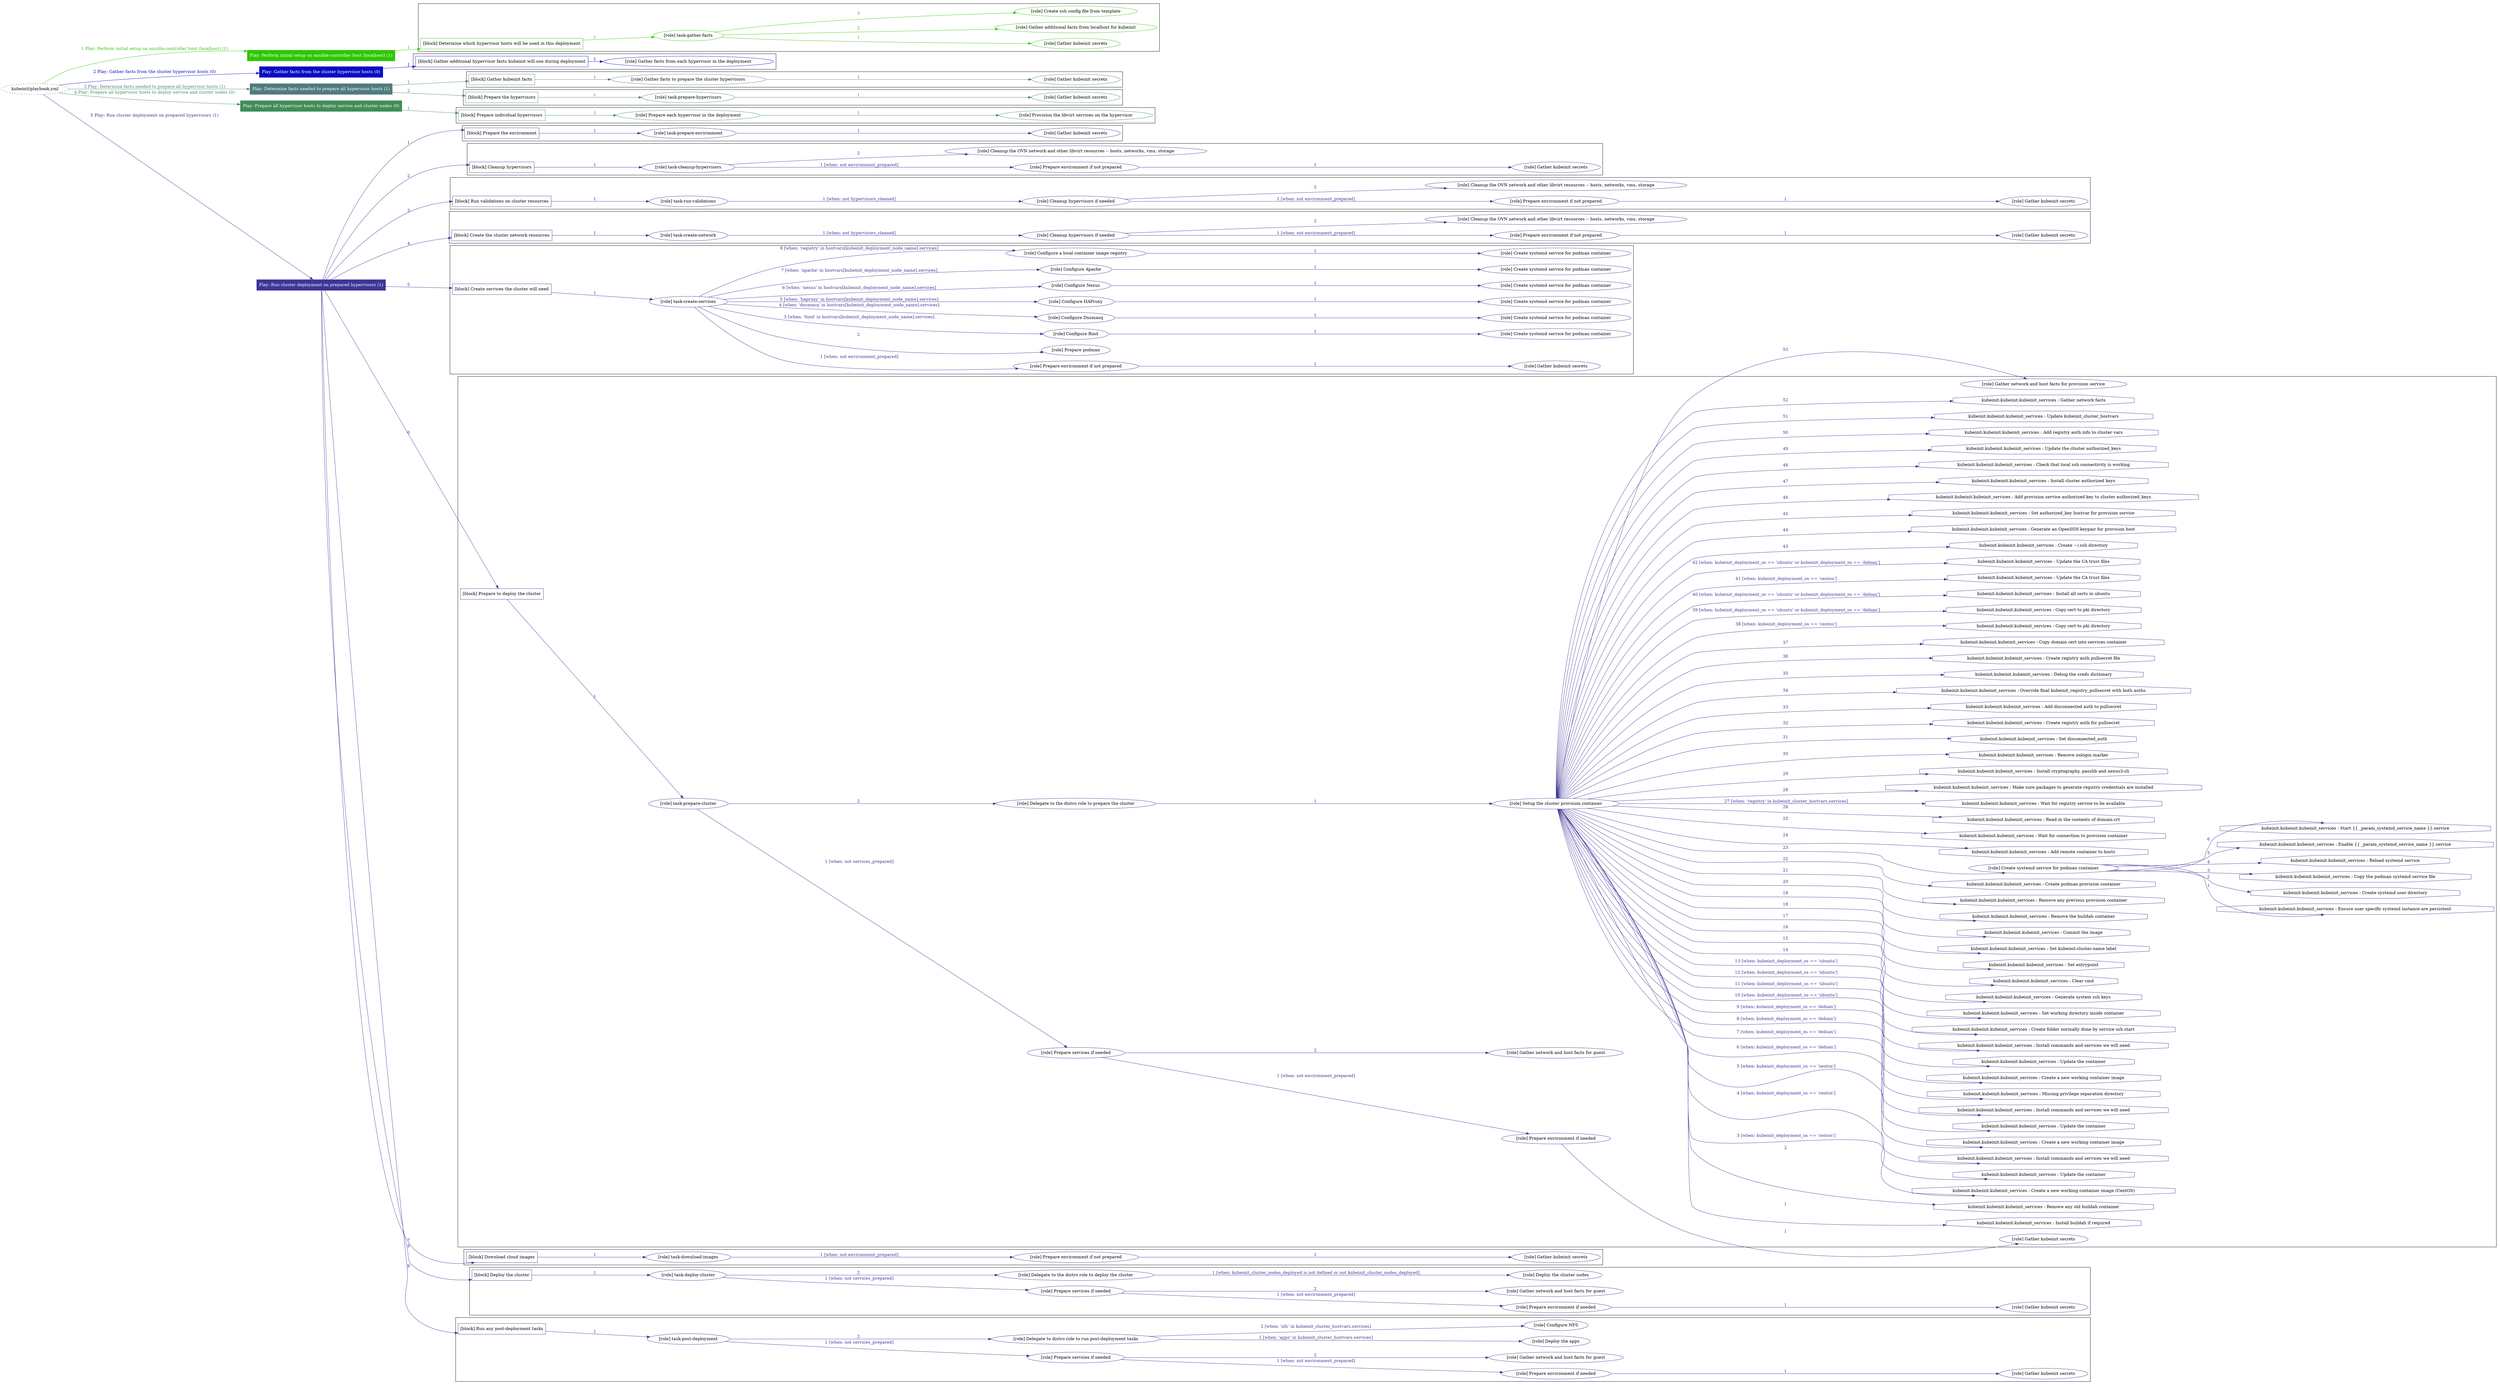 digraph {
	graph [concentrate=true ordering=in rankdir=LR ratio=fill]
	edge [esep=5 sep=10]
	"kubeinit/playbook.yml" [URL="/home/runner/work/kubeinit/kubeinit/kubeinit/playbook.yml" id=playbook_2f224054 style=dotted]
	"kubeinit/playbook.yml" -> play_4b8334a1 [label="1 Play: Perform initial setup on ansible-controller host (localhost) (1)" color="#2dc705" fontcolor="#2dc705" id=edge_play_4b8334a1 labeltooltip="1 Play: Perform initial setup on ansible-controller host (localhost) (1)" tooltip="1 Play: Perform initial setup on ansible-controller host (localhost) (1)"]
	subgraph "Play: Perform initial setup on ansible-controller host (localhost) (1)" {
		play_4b8334a1 [label="Play: Perform initial setup on ansible-controller host (localhost) (1)" URL="/home/runner/work/kubeinit/kubeinit/kubeinit/playbook.yml" color="#2dc705" fontcolor="#ffffff" id=play_4b8334a1 shape=box style=filled tooltip=localhost]
		play_4b8334a1 -> block_ea29b82d [label=1 color="#2dc705" fontcolor="#2dc705" id=edge_block_ea29b82d labeltooltip=1 tooltip=1]
		subgraph cluster_block_ea29b82d {
			block_ea29b82d [label="[block] Determine which hypervisor hosts will be used in this deployment" URL="/home/runner/work/kubeinit/kubeinit/kubeinit/playbook.yml" color="#2dc705" id=block_ea29b82d labeltooltip="Determine which hypervisor hosts will be used in this deployment" shape=box tooltip="Determine which hypervisor hosts will be used in this deployment"]
			block_ea29b82d -> role_299937bc [label="1 " color="#2dc705" fontcolor="#2dc705" id=edge_role_299937bc labeltooltip="1 " tooltip="1 "]
			subgraph "task-gather-facts" {
				role_299937bc [label="[role] task-gather-facts" URL="/home/runner/work/kubeinit/kubeinit/kubeinit/playbook.yml" color="#2dc705" id=role_299937bc tooltip="task-gather-facts"]
				role_299937bc -> role_fcc80892 [label="1 " color="#2dc705" fontcolor="#2dc705" id=edge_role_fcc80892 labeltooltip="1 " tooltip="1 "]
				subgraph "Gather kubeinit secrets" {
					role_fcc80892 [label="[role] Gather kubeinit secrets" URL="/home/runner/.ansible/collections/ansible_collections/kubeinit/kubeinit/roles/kubeinit_prepare/tasks/build_hypervisors_group.yml" color="#2dc705" id=role_fcc80892 tooltip="Gather kubeinit secrets"]
				}
				role_299937bc -> role_e5d77d91 [label="2 " color="#2dc705" fontcolor="#2dc705" id=edge_role_e5d77d91 labeltooltip="2 " tooltip="2 "]
				subgraph "Gather additional facts from localhost for kubeinit" {
					role_e5d77d91 [label="[role] Gather additional facts from localhost for kubeinit" URL="/home/runner/.ansible/collections/ansible_collections/kubeinit/kubeinit/roles/kubeinit_prepare/tasks/build_hypervisors_group.yml" color="#2dc705" id=role_e5d77d91 tooltip="Gather additional facts from localhost for kubeinit"]
				}
				role_299937bc -> role_73c4d211 [label="3 " color="#2dc705" fontcolor="#2dc705" id=edge_role_73c4d211 labeltooltip="3 " tooltip="3 "]
				subgraph "Create ssh config file from template" {
					role_73c4d211 [label="[role] Create ssh config file from template" URL="/home/runner/.ansible/collections/ansible_collections/kubeinit/kubeinit/roles/kubeinit_prepare/tasks/build_hypervisors_group.yml" color="#2dc705" id=role_73c4d211 tooltip="Create ssh config file from template"]
				}
			}
		}
	}
	"kubeinit/playbook.yml" -> play_98273142 [label="2 Play: Gather facts from the cluster hypervisor hosts (0)" color="#080cc4" fontcolor="#080cc4" id=edge_play_98273142 labeltooltip="2 Play: Gather facts from the cluster hypervisor hosts (0)" tooltip="2 Play: Gather facts from the cluster hypervisor hosts (0)"]
	subgraph "Play: Gather facts from the cluster hypervisor hosts (0)" {
		play_98273142 [label="Play: Gather facts from the cluster hypervisor hosts (0)" URL="/home/runner/work/kubeinit/kubeinit/kubeinit/playbook.yml" color="#080cc4" fontcolor="#ffffff" id=play_98273142 shape=box style=filled tooltip="Play: Gather facts from the cluster hypervisor hosts (0)"]
		play_98273142 -> block_46ed703e [label=1 color="#080cc4" fontcolor="#080cc4" id=edge_block_46ed703e labeltooltip=1 tooltip=1]
		subgraph cluster_block_46ed703e {
			block_46ed703e [label="[block] Gather additional hypervisor facts kubeinit will use during deployment" URL="/home/runner/work/kubeinit/kubeinit/kubeinit/playbook.yml" color="#080cc4" id=block_46ed703e labeltooltip="Gather additional hypervisor facts kubeinit will use during deployment" shape=box tooltip="Gather additional hypervisor facts kubeinit will use during deployment"]
			block_46ed703e -> role_2a9d7f7c [label="1 " color="#080cc4" fontcolor="#080cc4" id=edge_role_2a9d7f7c labeltooltip="1 " tooltip="1 "]
			subgraph "Gather facts from each hypervisor in the deployment" {
				role_2a9d7f7c [label="[role] Gather facts from each hypervisor in the deployment" URL="/home/runner/work/kubeinit/kubeinit/kubeinit/playbook.yml" color="#080cc4" id=role_2a9d7f7c tooltip="Gather facts from each hypervisor in the deployment"]
			}
		}
	}
	"kubeinit/playbook.yml" -> play_24d617fe [label="3 Play: Determine facts needed to prepare all hypervisor hosts (1)" color="#4f7c7d" fontcolor="#4f7c7d" id=edge_play_24d617fe labeltooltip="3 Play: Determine facts needed to prepare all hypervisor hosts (1)" tooltip="3 Play: Determine facts needed to prepare all hypervisor hosts (1)"]
	subgraph "Play: Determine facts needed to prepare all hypervisor hosts (1)" {
		play_24d617fe [label="Play: Determine facts needed to prepare all hypervisor hosts (1)" URL="/home/runner/work/kubeinit/kubeinit/kubeinit/playbook.yml" color="#4f7c7d" fontcolor="#ffffff" id=play_24d617fe shape=box style=filled tooltip=localhost]
		play_24d617fe -> block_7fe9f598 [label=1 color="#4f7c7d" fontcolor="#4f7c7d" id=edge_block_7fe9f598 labeltooltip=1 tooltip=1]
		subgraph cluster_block_7fe9f598 {
			block_7fe9f598 [label="[block] Gather kubeinit facts" URL="/home/runner/work/kubeinit/kubeinit/kubeinit/playbook.yml" color="#4f7c7d" id=block_7fe9f598 labeltooltip="Gather kubeinit facts" shape=box tooltip="Gather kubeinit facts"]
			block_7fe9f598 -> role_a3143560 [label="1 " color="#4f7c7d" fontcolor="#4f7c7d" id=edge_role_a3143560 labeltooltip="1 " tooltip="1 "]
			subgraph "Gather facts to prepare the cluster hypervisors" {
				role_a3143560 [label="[role] Gather facts to prepare the cluster hypervisors" URL="/home/runner/work/kubeinit/kubeinit/kubeinit/playbook.yml" color="#4f7c7d" id=role_a3143560 tooltip="Gather facts to prepare the cluster hypervisors"]
				role_a3143560 -> role_c3fa2ee8 [label="1 " color="#4f7c7d" fontcolor="#4f7c7d" id=edge_role_c3fa2ee8 labeltooltip="1 " tooltip="1 "]
				subgraph "Gather kubeinit secrets" {
					role_c3fa2ee8 [label="[role] Gather kubeinit secrets" URL="/home/runner/.ansible/collections/ansible_collections/kubeinit/kubeinit/roles/kubeinit_prepare/tasks/gather_kubeinit_facts.yml" color="#4f7c7d" id=role_c3fa2ee8 tooltip="Gather kubeinit secrets"]
				}
			}
		}
		play_24d617fe -> block_ccb83809 [label=2 color="#4f7c7d" fontcolor="#4f7c7d" id=edge_block_ccb83809 labeltooltip=2 tooltip=2]
		subgraph cluster_block_ccb83809 {
			block_ccb83809 [label="[block] Prepare the hypervisors" URL="/home/runner/work/kubeinit/kubeinit/kubeinit/playbook.yml" color="#4f7c7d" id=block_ccb83809 labeltooltip="Prepare the hypervisors" shape=box tooltip="Prepare the hypervisors"]
			block_ccb83809 -> role_b0cbef93 [label="1 " color="#4f7c7d" fontcolor="#4f7c7d" id=edge_role_b0cbef93 labeltooltip="1 " tooltip="1 "]
			subgraph "task-prepare-hypervisors" {
				role_b0cbef93 [label="[role] task-prepare-hypervisors" URL="/home/runner/work/kubeinit/kubeinit/kubeinit/playbook.yml" color="#4f7c7d" id=role_b0cbef93 tooltip="task-prepare-hypervisors"]
				role_b0cbef93 -> role_6f23f84d [label="1 " color="#4f7c7d" fontcolor="#4f7c7d" id=edge_role_6f23f84d labeltooltip="1 " tooltip="1 "]
				subgraph "Gather kubeinit secrets" {
					role_6f23f84d [label="[role] Gather kubeinit secrets" URL="/home/runner/.ansible/collections/ansible_collections/kubeinit/kubeinit/roles/kubeinit_prepare/tasks/gather_kubeinit_facts.yml" color="#4f7c7d" id=role_6f23f84d tooltip="Gather kubeinit secrets"]
				}
			}
		}
	}
	"kubeinit/playbook.yml" -> play_c6b276a3 [label="4 Play: Prepare all hypervisor hosts to deploy service and cluster nodes (0)" color="#408c57" fontcolor="#408c57" id=edge_play_c6b276a3 labeltooltip="4 Play: Prepare all hypervisor hosts to deploy service and cluster nodes (0)" tooltip="4 Play: Prepare all hypervisor hosts to deploy service and cluster nodes (0)"]
	subgraph "Play: Prepare all hypervisor hosts to deploy service and cluster nodes (0)" {
		play_c6b276a3 [label="Play: Prepare all hypervisor hosts to deploy service and cluster nodes (0)" URL="/home/runner/work/kubeinit/kubeinit/kubeinit/playbook.yml" color="#408c57" fontcolor="#ffffff" id=play_c6b276a3 shape=box style=filled tooltip="Play: Prepare all hypervisor hosts to deploy service and cluster nodes (0)"]
		play_c6b276a3 -> block_91ed3db4 [label=1 color="#408c57" fontcolor="#408c57" id=edge_block_91ed3db4 labeltooltip=1 tooltip=1]
		subgraph cluster_block_91ed3db4 {
			block_91ed3db4 [label="[block] Prepare individual hypervisors" URL="/home/runner/work/kubeinit/kubeinit/kubeinit/playbook.yml" color="#408c57" id=block_91ed3db4 labeltooltip="Prepare individual hypervisors" shape=box tooltip="Prepare individual hypervisors"]
			block_91ed3db4 -> role_9fc199e9 [label="1 " color="#408c57" fontcolor="#408c57" id=edge_role_9fc199e9 labeltooltip="1 " tooltip="1 "]
			subgraph "Prepare each hypervisor in the deployment" {
				role_9fc199e9 [label="[role] Prepare each hypervisor in the deployment" URL="/home/runner/work/kubeinit/kubeinit/kubeinit/playbook.yml" color="#408c57" id=role_9fc199e9 tooltip="Prepare each hypervisor in the deployment"]
				role_9fc199e9 -> role_d6192e40 [label="1 " color="#408c57" fontcolor="#408c57" id=edge_role_d6192e40 labeltooltip="1 " tooltip="1 "]
				subgraph "Provision the libvirt services on the hypervisor" {
					role_d6192e40 [label="[role] Provision the libvirt services on the hypervisor" URL="/home/runner/.ansible/collections/ansible_collections/kubeinit/kubeinit/roles/kubeinit_prepare/tasks/prepare_hypervisor.yml" color="#408c57" id=role_d6192e40 tooltip="Provision the libvirt services on the hypervisor"]
				}
			}
		}
	}
	"kubeinit/playbook.yml" -> play_5d46d4a0 [label="5 Play: Run cluster deployment on prepared hypervisors (1)" color="#3e3597" fontcolor="#3e3597" id=edge_play_5d46d4a0 labeltooltip="5 Play: Run cluster deployment on prepared hypervisors (1)" tooltip="5 Play: Run cluster deployment on prepared hypervisors (1)"]
	subgraph "Play: Run cluster deployment on prepared hypervisors (1)" {
		play_5d46d4a0 [label="Play: Run cluster deployment on prepared hypervisors (1)" URL="/home/runner/work/kubeinit/kubeinit/kubeinit/playbook.yml" color="#3e3597" fontcolor="#ffffff" id=play_5d46d4a0 shape=box style=filled tooltip=localhost]
		play_5d46d4a0 -> block_5dab6c69 [label=1 color="#3e3597" fontcolor="#3e3597" id=edge_block_5dab6c69 labeltooltip=1 tooltip=1]
		subgraph cluster_block_5dab6c69 {
			block_5dab6c69 [label="[block] Prepare the environment" URL="/home/runner/work/kubeinit/kubeinit/kubeinit/playbook.yml" color="#3e3597" id=block_5dab6c69 labeltooltip="Prepare the environment" shape=box tooltip="Prepare the environment"]
			block_5dab6c69 -> role_1e9ff59f [label="1 " color="#3e3597" fontcolor="#3e3597" id=edge_role_1e9ff59f labeltooltip="1 " tooltip="1 "]
			subgraph "task-prepare-environment" {
				role_1e9ff59f [label="[role] task-prepare-environment" URL="/home/runner/work/kubeinit/kubeinit/kubeinit/playbook.yml" color="#3e3597" id=role_1e9ff59f tooltip="task-prepare-environment"]
				role_1e9ff59f -> role_b95edd59 [label="1 " color="#3e3597" fontcolor="#3e3597" id=edge_role_b95edd59 labeltooltip="1 " tooltip="1 "]
				subgraph "Gather kubeinit secrets" {
					role_b95edd59 [label="[role] Gather kubeinit secrets" URL="/home/runner/.ansible/collections/ansible_collections/kubeinit/kubeinit/roles/kubeinit_prepare/tasks/gather_kubeinit_facts.yml" color="#3e3597" id=role_b95edd59 tooltip="Gather kubeinit secrets"]
				}
			}
		}
		play_5d46d4a0 -> block_62c9e338 [label=2 color="#3e3597" fontcolor="#3e3597" id=edge_block_62c9e338 labeltooltip=2 tooltip=2]
		subgraph cluster_block_62c9e338 {
			block_62c9e338 [label="[block] Cleanup hypervisors" URL="/home/runner/work/kubeinit/kubeinit/kubeinit/playbook.yml" color="#3e3597" id=block_62c9e338 labeltooltip="Cleanup hypervisors" shape=box tooltip="Cleanup hypervisors"]
			block_62c9e338 -> role_cc3efe5f [label="1 " color="#3e3597" fontcolor="#3e3597" id=edge_role_cc3efe5f labeltooltip="1 " tooltip="1 "]
			subgraph "task-cleanup-hypervisors" {
				role_cc3efe5f [label="[role] task-cleanup-hypervisors" URL="/home/runner/work/kubeinit/kubeinit/kubeinit/playbook.yml" color="#3e3597" id=role_cc3efe5f tooltip="task-cleanup-hypervisors"]
				role_cc3efe5f -> role_c1f7115e [label="1 [when: not environment_prepared]" color="#3e3597" fontcolor="#3e3597" id=edge_role_c1f7115e labeltooltip="1 [when: not environment_prepared]" tooltip="1 [when: not environment_prepared]"]
				subgraph "Prepare environment if not prepared" {
					role_c1f7115e [label="[role] Prepare environment if not prepared" URL="/home/runner/.ansible/collections/ansible_collections/kubeinit/kubeinit/roles/kubeinit_prepare/tasks/cleanup_hypervisors.yml" color="#3e3597" id=role_c1f7115e tooltip="Prepare environment if not prepared"]
					role_c1f7115e -> role_618fd910 [label="1 " color="#3e3597" fontcolor="#3e3597" id=edge_role_618fd910 labeltooltip="1 " tooltip="1 "]
					subgraph "Gather kubeinit secrets" {
						role_618fd910 [label="[role] Gather kubeinit secrets" URL="/home/runner/.ansible/collections/ansible_collections/kubeinit/kubeinit/roles/kubeinit_prepare/tasks/gather_kubeinit_facts.yml" color="#3e3597" id=role_618fd910 tooltip="Gather kubeinit secrets"]
					}
				}
				role_cc3efe5f -> role_8ed965ad [label="2 " color="#3e3597" fontcolor="#3e3597" id=edge_role_8ed965ad labeltooltip="2 " tooltip="2 "]
				subgraph "Cleanup the OVN network and other libvirt resources -- hosts, networks, vms, storage" {
					role_8ed965ad [label="[role] Cleanup the OVN network and other libvirt resources -- hosts, networks, vms, storage" URL="/home/runner/.ansible/collections/ansible_collections/kubeinit/kubeinit/roles/kubeinit_prepare/tasks/cleanup_hypervisors.yml" color="#3e3597" id=role_8ed965ad tooltip="Cleanup the OVN network and other libvirt resources -- hosts, networks, vms, storage"]
				}
			}
		}
		play_5d46d4a0 -> block_885e39e9 [label=3 color="#3e3597" fontcolor="#3e3597" id=edge_block_885e39e9 labeltooltip=3 tooltip=3]
		subgraph cluster_block_885e39e9 {
			block_885e39e9 [label="[block] Run validations on cluster resources" URL="/home/runner/work/kubeinit/kubeinit/kubeinit/playbook.yml" color="#3e3597" id=block_885e39e9 labeltooltip="Run validations on cluster resources" shape=box tooltip="Run validations on cluster resources"]
			block_885e39e9 -> role_2ec6515a [label="1 " color="#3e3597" fontcolor="#3e3597" id=edge_role_2ec6515a labeltooltip="1 " tooltip="1 "]
			subgraph "task-run-validations" {
				role_2ec6515a [label="[role] task-run-validations" URL="/home/runner/work/kubeinit/kubeinit/kubeinit/playbook.yml" color="#3e3597" id=role_2ec6515a tooltip="task-run-validations"]
				role_2ec6515a -> role_396013fe [label="1 [when: not hypervisors_cleaned]" color="#3e3597" fontcolor="#3e3597" id=edge_role_396013fe labeltooltip="1 [when: not hypervisors_cleaned]" tooltip="1 [when: not hypervisors_cleaned]"]
				subgraph "Cleanup hypervisors if needed" {
					role_396013fe [label="[role] Cleanup hypervisors if needed" URL="/home/runner/.ansible/collections/ansible_collections/kubeinit/kubeinit/roles/kubeinit_validations/tasks/main.yml" color="#3e3597" id=role_396013fe tooltip="Cleanup hypervisors if needed"]
					role_396013fe -> role_d7051844 [label="1 [when: not environment_prepared]" color="#3e3597" fontcolor="#3e3597" id=edge_role_d7051844 labeltooltip="1 [when: not environment_prepared]" tooltip="1 [when: not environment_prepared]"]
					subgraph "Prepare environment if not prepared" {
						role_d7051844 [label="[role] Prepare environment if not prepared" URL="/home/runner/.ansible/collections/ansible_collections/kubeinit/kubeinit/roles/kubeinit_prepare/tasks/cleanup_hypervisors.yml" color="#3e3597" id=role_d7051844 tooltip="Prepare environment if not prepared"]
						role_d7051844 -> role_9d4b4e1c [label="1 " color="#3e3597" fontcolor="#3e3597" id=edge_role_9d4b4e1c labeltooltip="1 " tooltip="1 "]
						subgraph "Gather kubeinit secrets" {
							role_9d4b4e1c [label="[role] Gather kubeinit secrets" URL="/home/runner/.ansible/collections/ansible_collections/kubeinit/kubeinit/roles/kubeinit_prepare/tasks/gather_kubeinit_facts.yml" color="#3e3597" id=role_9d4b4e1c tooltip="Gather kubeinit secrets"]
						}
					}
					role_396013fe -> role_726525db [label="2 " color="#3e3597" fontcolor="#3e3597" id=edge_role_726525db labeltooltip="2 " tooltip="2 "]
					subgraph "Cleanup the OVN network and other libvirt resources -- hosts, networks, vms, storage" {
						role_726525db [label="[role] Cleanup the OVN network and other libvirt resources -- hosts, networks, vms, storage" URL="/home/runner/.ansible/collections/ansible_collections/kubeinit/kubeinit/roles/kubeinit_prepare/tasks/cleanup_hypervisors.yml" color="#3e3597" id=role_726525db tooltip="Cleanup the OVN network and other libvirt resources -- hosts, networks, vms, storage"]
					}
				}
			}
		}
		play_5d46d4a0 -> block_e7d5c604 [label=4 color="#3e3597" fontcolor="#3e3597" id=edge_block_e7d5c604 labeltooltip=4 tooltip=4]
		subgraph cluster_block_e7d5c604 {
			block_e7d5c604 [label="[block] Create the cluster network resources" URL="/home/runner/work/kubeinit/kubeinit/kubeinit/playbook.yml" color="#3e3597" id=block_e7d5c604 labeltooltip="Create the cluster network resources" shape=box tooltip="Create the cluster network resources"]
			block_e7d5c604 -> role_46d640b6 [label="1 " color="#3e3597" fontcolor="#3e3597" id=edge_role_46d640b6 labeltooltip="1 " tooltip="1 "]
			subgraph "task-create-network" {
				role_46d640b6 [label="[role] task-create-network" URL="/home/runner/work/kubeinit/kubeinit/kubeinit/playbook.yml" color="#3e3597" id=role_46d640b6 tooltip="task-create-network"]
				role_46d640b6 -> role_da572412 [label="1 [when: not hypervisors_cleaned]" color="#3e3597" fontcolor="#3e3597" id=edge_role_da572412 labeltooltip="1 [when: not hypervisors_cleaned]" tooltip="1 [when: not hypervisors_cleaned]"]
				subgraph "Cleanup hypervisors if needed" {
					role_da572412 [label="[role] Cleanup hypervisors if needed" URL="/home/runner/.ansible/collections/ansible_collections/kubeinit/kubeinit/roles/kubeinit_libvirt/tasks/create_network.yml" color="#3e3597" id=role_da572412 tooltip="Cleanup hypervisors if needed"]
					role_da572412 -> role_5b24e23a [label="1 [when: not environment_prepared]" color="#3e3597" fontcolor="#3e3597" id=edge_role_5b24e23a labeltooltip="1 [when: not environment_prepared]" tooltip="1 [when: not environment_prepared]"]
					subgraph "Prepare environment if not prepared" {
						role_5b24e23a [label="[role] Prepare environment if not prepared" URL="/home/runner/.ansible/collections/ansible_collections/kubeinit/kubeinit/roles/kubeinit_prepare/tasks/cleanup_hypervisors.yml" color="#3e3597" id=role_5b24e23a tooltip="Prepare environment if not prepared"]
						role_5b24e23a -> role_7ac3cdc7 [label="1 " color="#3e3597" fontcolor="#3e3597" id=edge_role_7ac3cdc7 labeltooltip="1 " tooltip="1 "]
						subgraph "Gather kubeinit secrets" {
							role_7ac3cdc7 [label="[role] Gather kubeinit secrets" URL="/home/runner/.ansible/collections/ansible_collections/kubeinit/kubeinit/roles/kubeinit_prepare/tasks/gather_kubeinit_facts.yml" color="#3e3597" id=role_7ac3cdc7 tooltip="Gather kubeinit secrets"]
						}
					}
					role_da572412 -> role_99fde1e2 [label="2 " color="#3e3597" fontcolor="#3e3597" id=edge_role_99fde1e2 labeltooltip="2 " tooltip="2 "]
					subgraph "Cleanup the OVN network and other libvirt resources -- hosts, networks, vms, storage" {
						role_99fde1e2 [label="[role] Cleanup the OVN network and other libvirt resources -- hosts, networks, vms, storage" URL="/home/runner/.ansible/collections/ansible_collections/kubeinit/kubeinit/roles/kubeinit_prepare/tasks/cleanup_hypervisors.yml" color="#3e3597" id=role_99fde1e2 tooltip="Cleanup the OVN network and other libvirt resources -- hosts, networks, vms, storage"]
					}
				}
			}
		}
		play_5d46d4a0 -> block_1dc32136 [label=5 color="#3e3597" fontcolor="#3e3597" id=edge_block_1dc32136 labeltooltip=5 tooltip=5]
		subgraph cluster_block_1dc32136 {
			block_1dc32136 [label="[block] Create services the cluster will need" URL="/home/runner/work/kubeinit/kubeinit/kubeinit/playbook.yml" color="#3e3597" id=block_1dc32136 labeltooltip="Create services the cluster will need" shape=box tooltip="Create services the cluster will need"]
			block_1dc32136 -> role_563cea12 [label="1 " color="#3e3597" fontcolor="#3e3597" id=edge_role_563cea12 labeltooltip="1 " tooltip="1 "]
			subgraph "task-create-services" {
				role_563cea12 [label="[role] task-create-services" URL="/home/runner/work/kubeinit/kubeinit/kubeinit/playbook.yml" color="#3e3597" id=role_563cea12 tooltip="task-create-services"]
				role_563cea12 -> role_78a879de [label="1 [when: not environment_prepared]" color="#3e3597" fontcolor="#3e3597" id=edge_role_78a879de labeltooltip="1 [when: not environment_prepared]" tooltip="1 [when: not environment_prepared]"]
				subgraph "Prepare environment if not prepared" {
					role_78a879de [label="[role] Prepare environment if not prepared" URL="/home/runner/.ansible/collections/ansible_collections/kubeinit/kubeinit/roles/kubeinit_services/tasks/main.yml" color="#3e3597" id=role_78a879de tooltip="Prepare environment if not prepared"]
					role_78a879de -> role_dbb55705 [label="1 " color="#3e3597" fontcolor="#3e3597" id=edge_role_dbb55705 labeltooltip="1 " tooltip="1 "]
					subgraph "Gather kubeinit secrets" {
						role_dbb55705 [label="[role] Gather kubeinit secrets" URL="/home/runner/.ansible/collections/ansible_collections/kubeinit/kubeinit/roles/kubeinit_prepare/tasks/gather_kubeinit_facts.yml" color="#3e3597" id=role_dbb55705 tooltip="Gather kubeinit secrets"]
					}
				}
				role_563cea12 -> role_1fe71377 [label="2 " color="#3e3597" fontcolor="#3e3597" id=edge_role_1fe71377 labeltooltip="2 " tooltip="2 "]
				subgraph "Prepare podman" {
					role_1fe71377 [label="[role] Prepare podman" URL="/home/runner/.ansible/collections/ansible_collections/kubeinit/kubeinit/roles/kubeinit_services/tasks/00_create_service_pod.yml" color="#3e3597" id=role_1fe71377 tooltip="Prepare podman"]
				}
				role_563cea12 -> role_dfa653a7 [label="3 [when: 'bind' in hostvars[kubeinit_deployment_node_name].services]" color="#3e3597" fontcolor="#3e3597" id=edge_role_dfa653a7 labeltooltip="3 [when: 'bind' in hostvars[kubeinit_deployment_node_name].services]" tooltip="3 [when: 'bind' in hostvars[kubeinit_deployment_node_name].services]"]
				subgraph "Configure Bind" {
					role_dfa653a7 [label="[role] Configure Bind" URL="/home/runner/.ansible/collections/ansible_collections/kubeinit/kubeinit/roles/kubeinit_services/tasks/start_services_containers.yml" color="#3e3597" id=role_dfa653a7 tooltip="Configure Bind"]
					role_dfa653a7 -> role_23a6ab15 [label="1 " color="#3e3597" fontcolor="#3e3597" id=edge_role_23a6ab15 labeltooltip="1 " tooltip="1 "]
					subgraph "Create systemd service for podman container" {
						role_23a6ab15 [label="[role] Create systemd service for podman container" URL="/home/runner/.ansible/collections/ansible_collections/kubeinit/kubeinit/roles/kubeinit_bind/tasks/main.yml" color="#3e3597" id=role_23a6ab15 tooltip="Create systemd service for podman container"]
					}
				}
				role_563cea12 -> role_b3d5ab78 [label="4 [when: 'dnsmasq' in hostvars[kubeinit_deployment_node_name].services]" color="#3e3597" fontcolor="#3e3597" id=edge_role_b3d5ab78 labeltooltip="4 [when: 'dnsmasq' in hostvars[kubeinit_deployment_node_name].services]" tooltip="4 [when: 'dnsmasq' in hostvars[kubeinit_deployment_node_name].services]"]
				subgraph "Configure Dnsmasq" {
					role_b3d5ab78 [label="[role] Configure Dnsmasq" URL="/home/runner/.ansible/collections/ansible_collections/kubeinit/kubeinit/roles/kubeinit_services/tasks/start_services_containers.yml" color="#3e3597" id=role_b3d5ab78 tooltip="Configure Dnsmasq"]
					role_b3d5ab78 -> role_f100bc1e [label="1 " color="#3e3597" fontcolor="#3e3597" id=edge_role_f100bc1e labeltooltip="1 " tooltip="1 "]
					subgraph "Create systemd service for podman container" {
						role_f100bc1e [label="[role] Create systemd service for podman container" URL="/home/runner/.ansible/collections/ansible_collections/kubeinit/kubeinit/roles/kubeinit_dnsmasq/tasks/main.yml" color="#3e3597" id=role_f100bc1e tooltip="Create systemd service for podman container"]
					}
				}
				role_563cea12 -> role_b042e0fc [label="5 [when: 'haproxy' in hostvars[kubeinit_deployment_node_name].services]" color="#3e3597" fontcolor="#3e3597" id=edge_role_b042e0fc labeltooltip="5 [when: 'haproxy' in hostvars[kubeinit_deployment_node_name].services]" tooltip="5 [when: 'haproxy' in hostvars[kubeinit_deployment_node_name].services]"]
				subgraph "Configure HAProxy" {
					role_b042e0fc [label="[role] Configure HAProxy" URL="/home/runner/.ansible/collections/ansible_collections/kubeinit/kubeinit/roles/kubeinit_services/tasks/start_services_containers.yml" color="#3e3597" id=role_b042e0fc tooltip="Configure HAProxy"]
					role_b042e0fc -> role_6eeb1f35 [label="1 " color="#3e3597" fontcolor="#3e3597" id=edge_role_6eeb1f35 labeltooltip="1 " tooltip="1 "]
					subgraph "Create systemd service for podman container" {
						role_6eeb1f35 [label="[role] Create systemd service for podman container" URL="/home/runner/.ansible/collections/ansible_collections/kubeinit/kubeinit/roles/kubeinit_haproxy/tasks/main.yml" color="#3e3597" id=role_6eeb1f35 tooltip="Create systemd service for podman container"]
					}
				}
				role_563cea12 -> role_4f1de587 [label="6 [when: 'nexus' in hostvars[kubeinit_deployment_node_name].services]" color="#3e3597" fontcolor="#3e3597" id=edge_role_4f1de587 labeltooltip="6 [when: 'nexus' in hostvars[kubeinit_deployment_node_name].services]" tooltip="6 [when: 'nexus' in hostvars[kubeinit_deployment_node_name].services]"]
				subgraph "Configure Nexus" {
					role_4f1de587 [label="[role] Configure Nexus" URL="/home/runner/.ansible/collections/ansible_collections/kubeinit/kubeinit/roles/kubeinit_services/tasks/start_services_containers.yml" color="#3e3597" id=role_4f1de587 tooltip="Configure Nexus"]
					role_4f1de587 -> role_97df1a1d [label="1 " color="#3e3597" fontcolor="#3e3597" id=edge_role_97df1a1d labeltooltip="1 " tooltip="1 "]
					subgraph "Create systemd service for podman container" {
						role_97df1a1d [label="[role] Create systemd service for podman container" URL="/home/runner/.ansible/collections/ansible_collections/kubeinit/kubeinit/roles/kubeinit_nexus/tasks/main.yml" color="#3e3597" id=role_97df1a1d tooltip="Create systemd service for podman container"]
					}
				}
				role_563cea12 -> role_5ec5cffe [label="7 [when: 'apache' in hostvars[kubeinit_deployment_node_name].services]" color="#3e3597" fontcolor="#3e3597" id=edge_role_5ec5cffe labeltooltip="7 [when: 'apache' in hostvars[kubeinit_deployment_node_name].services]" tooltip="7 [when: 'apache' in hostvars[kubeinit_deployment_node_name].services]"]
				subgraph "Configure Apache" {
					role_5ec5cffe [label="[role] Configure Apache" URL="/home/runner/.ansible/collections/ansible_collections/kubeinit/kubeinit/roles/kubeinit_services/tasks/start_services_containers.yml" color="#3e3597" id=role_5ec5cffe tooltip="Configure Apache"]
					role_5ec5cffe -> role_4937e12e [label="1 " color="#3e3597" fontcolor="#3e3597" id=edge_role_4937e12e labeltooltip="1 " tooltip="1 "]
					subgraph "Create systemd service for podman container" {
						role_4937e12e [label="[role] Create systemd service for podman container" URL="/home/runner/.ansible/collections/ansible_collections/kubeinit/kubeinit/roles/kubeinit_apache/tasks/main.yml" color="#3e3597" id=role_4937e12e tooltip="Create systemd service for podman container"]
					}
				}
				role_563cea12 -> role_1d4b2cf5 [label="8 [when: 'registry' in hostvars[kubeinit_deployment_node_name].services]" color="#3e3597" fontcolor="#3e3597" id=edge_role_1d4b2cf5 labeltooltip="8 [when: 'registry' in hostvars[kubeinit_deployment_node_name].services]" tooltip="8 [when: 'registry' in hostvars[kubeinit_deployment_node_name].services]"]
				subgraph "Configure a local container image registry" {
					role_1d4b2cf5 [label="[role] Configure a local container image registry" URL="/home/runner/.ansible/collections/ansible_collections/kubeinit/kubeinit/roles/kubeinit_services/tasks/start_services_containers.yml" color="#3e3597" id=role_1d4b2cf5 tooltip="Configure a local container image registry"]
					role_1d4b2cf5 -> role_764c5696 [label="1 " color="#3e3597" fontcolor="#3e3597" id=edge_role_764c5696 labeltooltip="1 " tooltip="1 "]
					subgraph "Create systemd service for podman container" {
						role_764c5696 [label="[role] Create systemd service for podman container" URL="/home/runner/.ansible/collections/ansible_collections/kubeinit/kubeinit/roles/kubeinit_registry/tasks/main.yml" color="#3e3597" id=role_764c5696 tooltip="Create systemd service for podman container"]
					}
				}
			}
		}
		play_5d46d4a0 -> block_6bb3357a [label=6 color="#3e3597" fontcolor="#3e3597" id=edge_block_6bb3357a labeltooltip=6 tooltip=6]
		subgraph cluster_block_6bb3357a {
			block_6bb3357a [label="[block] Prepare to deploy the cluster" URL="/home/runner/work/kubeinit/kubeinit/kubeinit/playbook.yml" color="#3e3597" id=block_6bb3357a labeltooltip="Prepare to deploy the cluster" shape=box tooltip="Prepare to deploy the cluster"]
			block_6bb3357a -> role_e6375d7f [label="1 " color="#3e3597" fontcolor="#3e3597" id=edge_role_e6375d7f labeltooltip="1 " tooltip="1 "]
			subgraph "task-prepare-cluster" {
				role_e6375d7f [label="[role] task-prepare-cluster" URL="/home/runner/work/kubeinit/kubeinit/kubeinit/playbook.yml" color="#3e3597" id=role_e6375d7f tooltip="task-prepare-cluster"]
				role_e6375d7f -> role_4df6c147 [label="1 [when: not services_prepared]" color="#3e3597" fontcolor="#3e3597" id=edge_role_4df6c147 labeltooltip="1 [when: not services_prepared]" tooltip="1 [when: not services_prepared]"]
				subgraph "Prepare services if needed" {
					role_4df6c147 [label="[role] Prepare services if needed" URL="/home/runner/.ansible/collections/ansible_collections/kubeinit/kubeinit/roles/kubeinit_prepare/tasks/prepare_cluster.yml" color="#3e3597" id=role_4df6c147 tooltip="Prepare services if needed"]
					role_4df6c147 -> role_e0a78795 [label="1 [when: not environment_prepared]" color="#3e3597" fontcolor="#3e3597" id=edge_role_e0a78795 labeltooltip="1 [when: not environment_prepared]" tooltip="1 [when: not environment_prepared]"]
					subgraph "Prepare environment if needed" {
						role_e0a78795 [label="[role] Prepare environment if needed" URL="/home/runner/.ansible/collections/ansible_collections/kubeinit/kubeinit/roles/kubeinit_services/tasks/prepare_services.yml" color="#3e3597" id=role_e0a78795 tooltip="Prepare environment if needed"]
						role_e0a78795 -> role_3eafd435 [label="1 " color="#3e3597" fontcolor="#3e3597" id=edge_role_3eafd435 labeltooltip="1 " tooltip="1 "]
						subgraph "Gather kubeinit secrets" {
							role_3eafd435 [label="[role] Gather kubeinit secrets" URL="/home/runner/.ansible/collections/ansible_collections/kubeinit/kubeinit/roles/kubeinit_prepare/tasks/gather_kubeinit_facts.yml" color="#3e3597" id=role_3eafd435 tooltip="Gather kubeinit secrets"]
						}
					}
					role_4df6c147 -> role_f2f6e88c [label="2 " color="#3e3597" fontcolor="#3e3597" id=edge_role_f2f6e88c labeltooltip="2 " tooltip="2 "]
					subgraph "Gather network and host facts for guest" {
						role_f2f6e88c [label="[role] Gather network and host facts for guest" URL="/home/runner/.ansible/collections/ansible_collections/kubeinit/kubeinit/roles/kubeinit_services/tasks/prepare_services.yml" color="#3e3597" id=role_f2f6e88c tooltip="Gather network and host facts for guest"]
					}
				}
				role_e6375d7f -> role_9272ef1f [label="2 " color="#3e3597" fontcolor="#3e3597" id=edge_role_9272ef1f labeltooltip="2 " tooltip="2 "]
				subgraph "Delegate to the distro role to prepare the cluster" {
					role_9272ef1f [label="[role] Delegate to the distro role to prepare the cluster" URL="/home/runner/.ansible/collections/ansible_collections/kubeinit/kubeinit/roles/kubeinit_prepare/tasks/prepare_cluster.yml" color="#3e3597" id=role_9272ef1f tooltip="Delegate to the distro role to prepare the cluster"]
					role_9272ef1f -> role_52184dfc [label="1 " color="#3e3597" fontcolor="#3e3597" id=edge_role_52184dfc labeltooltip="1 " tooltip="1 "]
					subgraph "Setup the cluster provision container" {
						role_52184dfc [label="[role] Setup the cluster provision container" URL="/home/runner/.ansible/collections/ansible_collections/kubeinit/kubeinit/roles/kubeinit_cdk/tasks/prepare_cluster.yml" color="#3e3597" id=role_52184dfc tooltip="Setup the cluster provision container"]
						task_c1184f39 [label="kubeinit.kubeinit.kubeinit_services : Install buildah if required" URL="/home/runner/.ansible/collections/ansible_collections/kubeinit/kubeinit/roles/kubeinit_services/tasks/create_provision_container.yml" color="#3e3597" id=task_c1184f39 shape=octagon tooltip="kubeinit.kubeinit.kubeinit_services : Install buildah if required"]
						role_52184dfc -> task_c1184f39 [label="1 " color="#3e3597" fontcolor="#3e3597" id=edge_task_c1184f39 labeltooltip="1 " tooltip="1 "]
						task_31137ebd [label="kubeinit.kubeinit.kubeinit_services : Remove any old buildah container" URL="/home/runner/.ansible/collections/ansible_collections/kubeinit/kubeinit/roles/kubeinit_services/tasks/create_provision_container.yml" color="#3e3597" id=task_31137ebd shape=octagon tooltip="kubeinit.kubeinit.kubeinit_services : Remove any old buildah container"]
						role_52184dfc -> task_31137ebd [label="2 " color="#3e3597" fontcolor="#3e3597" id=edge_task_31137ebd labeltooltip="2 " tooltip="2 "]
						task_343c6477 [label="kubeinit.kubeinit.kubeinit_services : Create a new working container image (CentOS)" URL="/home/runner/.ansible/collections/ansible_collections/kubeinit/kubeinit/roles/kubeinit_services/tasks/create_provision_container.yml" color="#3e3597" id=task_343c6477 shape=octagon tooltip="kubeinit.kubeinit.kubeinit_services : Create a new working container image (CentOS)"]
						role_52184dfc -> task_343c6477 [label="3 [when: kubeinit_deployment_os == 'centos']" color="#3e3597" fontcolor="#3e3597" id=edge_task_343c6477 labeltooltip="3 [when: kubeinit_deployment_os == 'centos']" tooltip="3 [when: kubeinit_deployment_os == 'centos']"]
						task_c6e7c6c0 [label="kubeinit.kubeinit.kubeinit_services : Update the container" URL="/home/runner/.ansible/collections/ansible_collections/kubeinit/kubeinit/roles/kubeinit_services/tasks/create_provision_container.yml" color="#3e3597" id=task_c6e7c6c0 shape=octagon tooltip="kubeinit.kubeinit.kubeinit_services : Update the container"]
						role_52184dfc -> task_c6e7c6c0 [label="4 [when: kubeinit_deployment_os == 'centos']" color="#3e3597" fontcolor="#3e3597" id=edge_task_c6e7c6c0 labeltooltip="4 [when: kubeinit_deployment_os == 'centos']" tooltip="4 [when: kubeinit_deployment_os == 'centos']"]
						task_0ade8b68 [label="kubeinit.kubeinit.kubeinit_services : Install commands and services we will need" URL="/home/runner/.ansible/collections/ansible_collections/kubeinit/kubeinit/roles/kubeinit_services/tasks/create_provision_container.yml" color="#3e3597" id=task_0ade8b68 shape=octagon tooltip="kubeinit.kubeinit.kubeinit_services : Install commands and services we will need"]
						role_52184dfc -> task_0ade8b68 [label="5 [when: kubeinit_deployment_os == 'centos']" color="#3e3597" fontcolor="#3e3597" id=edge_task_0ade8b68 labeltooltip="5 [when: kubeinit_deployment_os == 'centos']" tooltip="5 [when: kubeinit_deployment_os == 'centos']"]
						task_46b195fe [label="kubeinit.kubeinit.kubeinit_services : Create a new working container image" URL="/home/runner/.ansible/collections/ansible_collections/kubeinit/kubeinit/roles/kubeinit_services/tasks/create_provision_container.yml" color="#3e3597" id=task_46b195fe shape=octagon tooltip="kubeinit.kubeinit.kubeinit_services : Create a new working container image"]
						role_52184dfc -> task_46b195fe [label="6 [when: kubeinit_deployment_os == 'debian']" color="#3e3597" fontcolor="#3e3597" id=edge_task_46b195fe labeltooltip="6 [when: kubeinit_deployment_os == 'debian']" tooltip="6 [when: kubeinit_deployment_os == 'debian']"]
						task_aed263d9 [label="kubeinit.kubeinit.kubeinit_services : Update the container" URL="/home/runner/.ansible/collections/ansible_collections/kubeinit/kubeinit/roles/kubeinit_services/tasks/create_provision_container.yml" color="#3e3597" id=task_aed263d9 shape=octagon tooltip="kubeinit.kubeinit.kubeinit_services : Update the container"]
						role_52184dfc -> task_aed263d9 [label="7 [when: kubeinit_deployment_os == 'debian']" color="#3e3597" fontcolor="#3e3597" id=edge_task_aed263d9 labeltooltip="7 [when: kubeinit_deployment_os == 'debian']" tooltip="7 [when: kubeinit_deployment_os == 'debian']"]
						task_28d35acd [label="kubeinit.kubeinit.kubeinit_services : Install commands and services we will need" URL="/home/runner/.ansible/collections/ansible_collections/kubeinit/kubeinit/roles/kubeinit_services/tasks/create_provision_container.yml" color="#3e3597" id=task_28d35acd shape=octagon tooltip="kubeinit.kubeinit.kubeinit_services : Install commands and services we will need"]
						role_52184dfc -> task_28d35acd [label="8 [when: kubeinit_deployment_os == 'debian']" color="#3e3597" fontcolor="#3e3597" id=edge_task_28d35acd labeltooltip="8 [when: kubeinit_deployment_os == 'debian']" tooltip="8 [when: kubeinit_deployment_os == 'debian']"]
						task_a8d3aff5 [label="kubeinit.kubeinit.kubeinit_services : Missing privilege separation directory" URL="/home/runner/.ansible/collections/ansible_collections/kubeinit/kubeinit/roles/kubeinit_services/tasks/create_provision_container.yml" color="#3e3597" id=task_a8d3aff5 shape=octagon tooltip="kubeinit.kubeinit.kubeinit_services : Missing privilege separation directory"]
						role_52184dfc -> task_a8d3aff5 [label="9 [when: kubeinit_deployment_os == 'debian']" color="#3e3597" fontcolor="#3e3597" id=edge_task_a8d3aff5 labeltooltip="9 [when: kubeinit_deployment_os == 'debian']" tooltip="9 [when: kubeinit_deployment_os == 'debian']"]
						task_9efb570a [label="kubeinit.kubeinit.kubeinit_services : Create a new working container image" URL="/home/runner/.ansible/collections/ansible_collections/kubeinit/kubeinit/roles/kubeinit_services/tasks/create_provision_container.yml" color="#3e3597" id=task_9efb570a shape=octagon tooltip="kubeinit.kubeinit.kubeinit_services : Create a new working container image"]
						role_52184dfc -> task_9efb570a [label="10 [when: kubeinit_deployment_os == 'ubuntu']" color="#3e3597" fontcolor="#3e3597" id=edge_task_9efb570a labeltooltip="10 [when: kubeinit_deployment_os == 'ubuntu']" tooltip="10 [when: kubeinit_deployment_os == 'ubuntu']"]
						task_b2773178 [label="kubeinit.kubeinit.kubeinit_services : Update the container" URL="/home/runner/.ansible/collections/ansible_collections/kubeinit/kubeinit/roles/kubeinit_services/tasks/create_provision_container.yml" color="#3e3597" id=task_b2773178 shape=octagon tooltip="kubeinit.kubeinit.kubeinit_services : Update the container"]
						role_52184dfc -> task_b2773178 [label="11 [when: kubeinit_deployment_os == 'ubuntu']" color="#3e3597" fontcolor="#3e3597" id=edge_task_b2773178 labeltooltip="11 [when: kubeinit_deployment_os == 'ubuntu']" tooltip="11 [when: kubeinit_deployment_os == 'ubuntu']"]
						task_2e86e986 [label="kubeinit.kubeinit.kubeinit_services : Install commands and services we will need" URL="/home/runner/.ansible/collections/ansible_collections/kubeinit/kubeinit/roles/kubeinit_services/tasks/create_provision_container.yml" color="#3e3597" id=task_2e86e986 shape=octagon tooltip="kubeinit.kubeinit.kubeinit_services : Install commands and services we will need"]
						role_52184dfc -> task_2e86e986 [label="12 [when: kubeinit_deployment_os == 'ubuntu']" color="#3e3597" fontcolor="#3e3597" id=edge_task_2e86e986 labeltooltip="12 [when: kubeinit_deployment_os == 'ubuntu']" tooltip="12 [when: kubeinit_deployment_os == 'ubuntu']"]
						task_1fae58f9 [label="kubeinit.kubeinit.kubeinit_services : Create folder normally done by service ssh start" URL="/home/runner/.ansible/collections/ansible_collections/kubeinit/kubeinit/roles/kubeinit_services/tasks/create_provision_container.yml" color="#3e3597" id=task_1fae58f9 shape=octagon tooltip="kubeinit.kubeinit.kubeinit_services : Create folder normally done by service ssh start"]
						role_52184dfc -> task_1fae58f9 [label="13 [when: kubeinit_deployment_os == 'ubuntu']" color="#3e3597" fontcolor="#3e3597" id=edge_task_1fae58f9 labeltooltip="13 [when: kubeinit_deployment_os == 'ubuntu']" tooltip="13 [when: kubeinit_deployment_os == 'ubuntu']"]
						task_7cdde273 [label="kubeinit.kubeinit.kubeinit_services : Set working directory inside container" URL="/home/runner/.ansible/collections/ansible_collections/kubeinit/kubeinit/roles/kubeinit_services/tasks/create_provision_container.yml" color="#3e3597" id=task_7cdde273 shape=octagon tooltip="kubeinit.kubeinit.kubeinit_services : Set working directory inside container"]
						role_52184dfc -> task_7cdde273 [label="14 " color="#3e3597" fontcolor="#3e3597" id=edge_task_7cdde273 labeltooltip="14 " tooltip="14 "]
						task_12d7699e [label="kubeinit.kubeinit.kubeinit_services : Generate system ssh keys" URL="/home/runner/.ansible/collections/ansible_collections/kubeinit/kubeinit/roles/kubeinit_services/tasks/create_provision_container.yml" color="#3e3597" id=task_12d7699e shape=octagon tooltip="kubeinit.kubeinit.kubeinit_services : Generate system ssh keys"]
						role_52184dfc -> task_12d7699e [label="15 " color="#3e3597" fontcolor="#3e3597" id=edge_task_12d7699e labeltooltip="15 " tooltip="15 "]
						task_6ff93678 [label="kubeinit.kubeinit.kubeinit_services : Clear cmd" URL="/home/runner/.ansible/collections/ansible_collections/kubeinit/kubeinit/roles/kubeinit_services/tasks/create_provision_container.yml" color="#3e3597" id=task_6ff93678 shape=octagon tooltip="kubeinit.kubeinit.kubeinit_services : Clear cmd"]
						role_52184dfc -> task_6ff93678 [label="16 " color="#3e3597" fontcolor="#3e3597" id=edge_task_6ff93678 labeltooltip="16 " tooltip="16 "]
						task_95eca258 [label="kubeinit.kubeinit.kubeinit_services : Set entrypoint" URL="/home/runner/.ansible/collections/ansible_collections/kubeinit/kubeinit/roles/kubeinit_services/tasks/create_provision_container.yml" color="#3e3597" id=task_95eca258 shape=octagon tooltip="kubeinit.kubeinit.kubeinit_services : Set entrypoint"]
						role_52184dfc -> task_95eca258 [label="17 " color="#3e3597" fontcolor="#3e3597" id=edge_task_95eca258 labeltooltip="17 " tooltip="17 "]
						task_1984b19e [label="kubeinit.kubeinit.kubeinit_services : Set kubeinit-cluster-name label" URL="/home/runner/.ansible/collections/ansible_collections/kubeinit/kubeinit/roles/kubeinit_services/tasks/create_provision_container.yml" color="#3e3597" id=task_1984b19e shape=octagon tooltip="kubeinit.kubeinit.kubeinit_services : Set kubeinit-cluster-name label"]
						role_52184dfc -> task_1984b19e [label="18 " color="#3e3597" fontcolor="#3e3597" id=edge_task_1984b19e labeltooltip="18 " tooltip="18 "]
						task_f489629e [label="kubeinit.kubeinit.kubeinit_services : Commit the image" URL="/home/runner/.ansible/collections/ansible_collections/kubeinit/kubeinit/roles/kubeinit_services/tasks/create_provision_container.yml" color="#3e3597" id=task_f489629e shape=octagon tooltip="kubeinit.kubeinit.kubeinit_services : Commit the image"]
						role_52184dfc -> task_f489629e [label="19 " color="#3e3597" fontcolor="#3e3597" id=edge_task_f489629e labeltooltip="19 " tooltip="19 "]
						task_12d581e8 [label="kubeinit.kubeinit.kubeinit_services : Remove the buildah container" URL="/home/runner/.ansible/collections/ansible_collections/kubeinit/kubeinit/roles/kubeinit_services/tasks/create_provision_container.yml" color="#3e3597" id=task_12d581e8 shape=octagon tooltip="kubeinit.kubeinit.kubeinit_services : Remove the buildah container"]
						role_52184dfc -> task_12d581e8 [label="20 " color="#3e3597" fontcolor="#3e3597" id=edge_task_12d581e8 labeltooltip="20 " tooltip="20 "]
						task_e37d4223 [label="kubeinit.kubeinit.kubeinit_services : Remove any previous provision container" URL="/home/runner/.ansible/collections/ansible_collections/kubeinit/kubeinit/roles/kubeinit_services/tasks/create_provision_container.yml" color="#3e3597" id=task_e37d4223 shape=octagon tooltip="kubeinit.kubeinit.kubeinit_services : Remove any previous provision container"]
						role_52184dfc -> task_e37d4223 [label="21 " color="#3e3597" fontcolor="#3e3597" id=edge_task_e37d4223 labeltooltip="21 " tooltip="21 "]
						task_ccde569b [label="kubeinit.kubeinit.kubeinit_services : Create podman provision container" URL="/home/runner/.ansible/collections/ansible_collections/kubeinit/kubeinit/roles/kubeinit_services/tasks/create_provision_container.yml" color="#3e3597" id=task_ccde569b shape=octagon tooltip="kubeinit.kubeinit.kubeinit_services : Create podman provision container"]
						role_52184dfc -> task_ccde569b [label="22 " color="#3e3597" fontcolor="#3e3597" id=edge_task_ccde569b labeltooltip="22 " tooltip="22 "]
						role_52184dfc -> role_3ab7ca8f [label="23 " color="#3e3597" fontcolor="#3e3597" id=edge_role_3ab7ca8f labeltooltip="23 " tooltip="23 "]
						subgraph "Create systemd service for podman container" {
							role_3ab7ca8f [label="[role] Create systemd service for podman container" URL="/home/runner/.ansible/collections/ansible_collections/kubeinit/kubeinit/roles/kubeinit_services/tasks/create_provision_container.yml" color="#3e3597" id=role_3ab7ca8f tooltip="Create systemd service for podman container"]
							task_6b3328e8 [label="kubeinit.kubeinit.kubeinit_services : Ensure user specific systemd instance are persistent" URL="/home/runner/.ansible/collections/ansible_collections/kubeinit/kubeinit/roles/kubeinit_services/tasks/create_managed_service.yml" color="#3e3597" id=task_6b3328e8 shape=octagon tooltip="kubeinit.kubeinit.kubeinit_services : Ensure user specific systemd instance are persistent"]
							role_3ab7ca8f -> task_6b3328e8 [label="1 " color="#3e3597" fontcolor="#3e3597" id=edge_task_6b3328e8 labeltooltip="1 " tooltip="1 "]
							task_f78bd467 [label="kubeinit.kubeinit.kubeinit_services : Create systemd user directory" URL="/home/runner/.ansible/collections/ansible_collections/kubeinit/kubeinit/roles/kubeinit_services/tasks/create_managed_service.yml" color="#3e3597" id=task_f78bd467 shape=octagon tooltip="kubeinit.kubeinit.kubeinit_services : Create systemd user directory"]
							role_3ab7ca8f -> task_f78bd467 [label="2 " color="#3e3597" fontcolor="#3e3597" id=edge_task_f78bd467 labeltooltip="2 " tooltip="2 "]
							task_a0205194 [label="kubeinit.kubeinit.kubeinit_services : Copy the podman systemd service file" URL="/home/runner/.ansible/collections/ansible_collections/kubeinit/kubeinit/roles/kubeinit_services/tasks/create_managed_service.yml" color="#3e3597" id=task_a0205194 shape=octagon tooltip="kubeinit.kubeinit.kubeinit_services : Copy the podman systemd service file"]
							role_3ab7ca8f -> task_a0205194 [label="3 " color="#3e3597" fontcolor="#3e3597" id=edge_task_a0205194 labeltooltip="3 " tooltip="3 "]
							task_5ad09e3f [label="kubeinit.kubeinit.kubeinit_services : Reload systemd service" URL="/home/runner/.ansible/collections/ansible_collections/kubeinit/kubeinit/roles/kubeinit_services/tasks/create_managed_service.yml" color="#3e3597" id=task_5ad09e3f shape=octagon tooltip="kubeinit.kubeinit.kubeinit_services : Reload systemd service"]
							role_3ab7ca8f -> task_5ad09e3f [label="4 " color="#3e3597" fontcolor="#3e3597" id=edge_task_5ad09e3f labeltooltip="4 " tooltip="4 "]
							task_e2537ac5 [label="kubeinit.kubeinit.kubeinit_services : Enable {{ _param_systemd_service_name }}.service" URL="/home/runner/.ansible/collections/ansible_collections/kubeinit/kubeinit/roles/kubeinit_services/tasks/create_managed_service.yml" color="#3e3597" id=task_e2537ac5 shape=octagon tooltip="kubeinit.kubeinit.kubeinit_services : Enable {{ _param_systemd_service_name }}.service"]
							role_3ab7ca8f -> task_e2537ac5 [label="5 " color="#3e3597" fontcolor="#3e3597" id=edge_task_e2537ac5 labeltooltip="5 " tooltip="5 "]
							task_4b1a40b3 [label="kubeinit.kubeinit.kubeinit_services : Start {{ _param_systemd_service_name }}.service" URL="/home/runner/.ansible/collections/ansible_collections/kubeinit/kubeinit/roles/kubeinit_services/tasks/create_managed_service.yml" color="#3e3597" id=task_4b1a40b3 shape=octagon tooltip="kubeinit.kubeinit.kubeinit_services : Start {{ _param_systemd_service_name }}.service"]
							role_3ab7ca8f -> task_4b1a40b3 [label="6 " color="#3e3597" fontcolor="#3e3597" id=edge_task_4b1a40b3 labeltooltip="6 " tooltip="6 "]
						}
						task_d6bf577c [label="kubeinit.kubeinit.kubeinit_services : Add remote container to hosts" URL="/home/runner/.ansible/collections/ansible_collections/kubeinit/kubeinit/roles/kubeinit_services/tasks/create_provision_container.yml" color="#3e3597" id=task_d6bf577c shape=octagon tooltip="kubeinit.kubeinit.kubeinit_services : Add remote container to hosts"]
						role_52184dfc -> task_d6bf577c [label="24 " color="#3e3597" fontcolor="#3e3597" id=edge_task_d6bf577c labeltooltip="24 " tooltip="24 "]
						task_8b3f928f [label="kubeinit.kubeinit.kubeinit_services : Wait for connection to provision container" URL="/home/runner/.ansible/collections/ansible_collections/kubeinit/kubeinit/roles/kubeinit_services/tasks/create_provision_container.yml" color="#3e3597" id=task_8b3f928f shape=octagon tooltip="kubeinit.kubeinit.kubeinit_services : Wait for connection to provision container"]
						role_52184dfc -> task_8b3f928f [label="25 " color="#3e3597" fontcolor="#3e3597" id=edge_task_8b3f928f labeltooltip="25 " tooltip="25 "]
						task_fc9b8412 [label="kubeinit.kubeinit.kubeinit_services : Read in the contents of domain.crt" URL="/home/runner/.ansible/collections/ansible_collections/kubeinit/kubeinit/roles/kubeinit_services/tasks/create_provision_container.yml" color="#3e3597" id=task_fc9b8412 shape=octagon tooltip="kubeinit.kubeinit.kubeinit_services : Read in the contents of domain.crt"]
						role_52184dfc -> task_fc9b8412 [label="26 " color="#3e3597" fontcolor="#3e3597" id=edge_task_fc9b8412 labeltooltip="26 " tooltip="26 "]
						task_929626d0 [label="kubeinit.kubeinit.kubeinit_services : Wait for registry service to be available" URL="/home/runner/.ansible/collections/ansible_collections/kubeinit/kubeinit/roles/kubeinit_services/tasks/create_provision_container.yml" color="#3e3597" id=task_929626d0 shape=octagon tooltip="kubeinit.kubeinit.kubeinit_services : Wait for registry service to be available"]
						role_52184dfc -> task_929626d0 [label="27 [when: 'registry' in kubeinit_cluster_hostvars.services]" color="#3e3597" fontcolor="#3e3597" id=edge_task_929626d0 labeltooltip="27 [when: 'registry' in kubeinit_cluster_hostvars.services]" tooltip="27 [when: 'registry' in kubeinit_cluster_hostvars.services]"]
						task_e58a7418 [label="kubeinit.kubeinit.kubeinit_services : Make sure packages to generate registry credentials are installed" URL="/home/runner/.ansible/collections/ansible_collections/kubeinit/kubeinit/roles/kubeinit_services/tasks/create_provision_container.yml" color="#3e3597" id=task_e58a7418 shape=octagon tooltip="kubeinit.kubeinit.kubeinit_services : Make sure packages to generate registry credentials are installed"]
						role_52184dfc -> task_e58a7418 [label="28 " color="#3e3597" fontcolor="#3e3597" id=edge_task_e58a7418 labeltooltip="28 " tooltip="28 "]
						task_47286177 [label="kubeinit.kubeinit.kubeinit_services : Install cryptography, passlib and nexus3-cli" URL="/home/runner/.ansible/collections/ansible_collections/kubeinit/kubeinit/roles/kubeinit_services/tasks/create_provision_container.yml" color="#3e3597" id=task_47286177 shape=octagon tooltip="kubeinit.kubeinit.kubeinit_services : Install cryptography, passlib and nexus3-cli"]
						role_52184dfc -> task_47286177 [label="29 " color="#3e3597" fontcolor="#3e3597" id=edge_task_47286177 labeltooltip="29 " tooltip="29 "]
						task_e391f7cc [label="kubeinit.kubeinit.kubeinit_services : Remove nologin marker" URL="/home/runner/.ansible/collections/ansible_collections/kubeinit/kubeinit/roles/kubeinit_services/tasks/create_provision_container.yml" color="#3e3597" id=task_e391f7cc shape=octagon tooltip="kubeinit.kubeinit.kubeinit_services : Remove nologin marker"]
						role_52184dfc -> task_e391f7cc [label="30 " color="#3e3597" fontcolor="#3e3597" id=edge_task_e391f7cc labeltooltip="30 " tooltip="30 "]
						task_8a85d143 [label="kubeinit.kubeinit.kubeinit_services : Set disconnected_auth" URL="/home/runner/.ansible/collections/ansible_collections/kubeinit/kubeinit/roles/kubeinit_services/tasks/create_provision_container.yml" color="#3e3597" id=task_8a85d143 shape=octagon tooltip="kubeinit.kubeinit.kubeinit_services : Set disconnected_auth"]
						role_52184dfc -> task_8a85d143 [label="31 " color="#3e3597" fontcolor="#3e3597" id=edge_task_8a85d143 labeltooltip="31 " tooltip="31 "]
						task_9022ed12 [label="kubeinit.kubeinit.kubeinit_services : Create registry auth for pullsecret" URL="/home/runner/.ansible/collections/ansible_collections/kubeinit/kubeinit/roles/kubeinit_services/tasks/create_provision_container.yml" color="#3e3597" id=task_9022ed12 shape=octagon tooltip="kubeinit.kubeinit.kubeinit_services : Create registry auth for pullsecret"]
						role_52184dfc -> task_9022ed12 [label="32 " color="#3e3597" fontcolor="#3e3597" id=edge_task_9022ed12 labeltooltip="32 " tooltip="32 "]
						task_c9c8c5f5 [label="kubeinit.kubeinit.kubeinit_services : Add disconnected auth to pullsecret" URL="/home/runner/.ansible/collections/ansible_collections/kubeinit/kubeinit/roles/kubeinit_services/tasks/create_provision_container.yml" color="#3e3597" id=task_c9c8c5f5 shape=octagon tooltip="kubeinit.kubeinit.kubeinit_services : Add disconnected auth to pullsecret"]
						role_52184dfc -> task_c9c8c5f5 [label="33 " color="#3e3597" fontcolor="#3e3597" id=edge_task_c9c8c5f5 labeltooltip="33 " tooltip="33 "]
						task_9cce6ee6 [label="kubeinit.kubeinit.kubeinit_services : Override final kubeinit_registry_pullsecret with both auths" URL="/home/runner/.ansible/collections/ansible_collections/kubeinit/kubeinit/roles/kubeinit_services/tasks/create_provision_container.yml" color="#3e3597" id=task_9cce6ee6 shape=octagon tooltip="kubeinit.kubeinit.kubeinit_services : Override final kubeinit_registry_pullsecret with both auths"]
						role_52184dfc -> task_9cce6ee6 [label="34 " color="#3e3597" fontcolor="#3e3597" id=edge_task_9cce6ee6 labeltooltip="34 " tooltip="34 "]
						task_93217778 [label="kubeinit.kubeinit.kubeinit_services : Debug the creds dictionary" URL="/home/runner/.ansible/collections/ansible_collections/kubeinit/kubeinit/roles/kubeinit_services/tasks/create_provision_container.yml" color="#3e3597" id=task_93217778 shape=octagon tooltip="kubeinit.kubeinit.kubeinit_services : Debug the creds dictionary"]
						role_52184dfc -> task_93217778 [label="35 " color="#3e3597" fontcolor="#3e3597" id=edge_task_93217778 labeltooltip="35 " tooltip="35 "]
						task_c89dbe63 [label="kubeinit.kubeinit.kubeinit_services : Create registry auth pullsecret file" URL="/home/runner/.ansible/collections/ansible_collections/kubeinit/kubeinit/roles/kubeinit_services/tasks/create_provision_container.yml" color="#3e3597" id=task_c89dbe63 shape=octagon tooltip="kubeinit.kubeinit.kubeinit_services : Create registry auth pullsecret file"]
						role_52184dfc -> task_c89dbe63 [label="36 " color="#3e3597" fontcolor="#3e3597" id=edge_task_c89dbe63 labeltooltip="36 " tooltip="36 "]
						task_bae5ed44 [label="kubeinit.kubeinit.kubeinit_services : Copy domain cert into services container" URL="/home/runner/.ansible/collections/ansible_collections/kubeinit/kubeinit/roles/kubeinit_services/tasks/create_provision_container.yml" color="#3e3597" id=task_bae5ed44 shape=octagon tooltip="kubeinit.kubeinit.kubeinit_services : Copy domain cert into services container"]
						role_52184dfc -> task_bae5ed44 [label="37 " color="#3e3597" fontcolor="#3e3597" id=edge_task_bae5ed44 labeltooltip="37 " tooltip="37 "]
						task_dde03280 [label="kubeinit.kubeinit.kubeinit_services : Copy cert to pki directory" URL="/home/runner/.ansible/collections/ansible_collections/kubeinit/kubeinit/roles/kubeinit_services/tasks/create_provision_container.yml" color="#3e3597" id=task_dde03280 shape=octagon tooltip="kubeinit.kubeinit.kubeinit_services : Copy cert to pki directory"]
						role_52184dfc -> task_dde03280 [label="38 [when: kubeinit_deployment_os == 'centos']" color="#3e3597" fontcolor="#3e3597" id=edge_task_dde03280 labeltooltip="38 [when: kubeinit_deployment_os == 'centos']" tooltip="38 [when: kubeinit_deployment_os == 'centos']"]
						task_1e60bcc2 [label="kubeinit.kubeinit.kubeinit_services : Copy cert to pki directory" URL="/home/runner/.ansible/collections/ansible_collections/kubeinit/kubeinit/roles/kubeinit_services/tasks/create_provision_container.yml" color="#3e3597" id=task_1e60bcc2 shape=octagon tooltip="kubeinit.kubeinit.kubeinit_services : Copy cert to pki directory"]
						role_52184dfc -> task_1e60bcc2 [label="39 [when: kubeinit_deployment_os == 'ubuntu' or kubeinit_deployment_os == 'debian']" color="#3e3597" fontcolor="#3e3597" id=edge_task_1e60bcc2 labeltooltip="39 [when: kubeinit_deployment_os == 'ubuntu' or kubeinit_deployment_os == 'debian']" tooltip="39 [when: kubeinit_deployment_os == 'ubuntu' or kubeinit_deployment_os == 'debian']"]
						task_11ab9a6a [label="kubeinit.kubeinit.kubeinit_services : Install all certs in ubuntu" URL="/home/runner/.ansible/collections/ansible_collections/kubeinit/kubeinit/roles/kubeinit_services/tasks/create_provision_container.yml" color="#3e3597" id=task_11ab9a6a shape=octagon tooltip="kubeinit.kubeinit.kubeinit_services : Install all certs in ubuntu"]
						role_52184dfc -> task_11ab9a6a [label="40 [when: kubeinit_deployment_os == 'ubuntu' or kubeinit_deployment_os == 'debian']" color="#3e3597" fontcolor="#3e3597" id=edge_task_11ab9a6a labeltooltip="40 [when: kubeinit_deployment_os == 'ubuntu' or kubeinit_deployment_os == 'debian']" tooltip="40 [when: kubeinit_deployment_os == 'ubuntu' or kubeinit_deployment_os == 'debian']"]
						task_70edf90b [label="kubeinit.kubeinit.kubeinit_services : Update the CA trust files" URL="/home/runner/.ansible/collections/ansible_collections/kubeinit/kubeinit/roles/kubeinit_services/tasks/create_provision_container.yml" color="#3e3597" id=task_70edf90b shape=octagon tooltip="kubeinit.kubeinit.kubeinit_services : Update the CA trust files"]
						role_52184dfc -> task_70edf90b [label="41 [when: kubeinit_deployment_os == 'centos']" color="#3e3597" fontcolor="#3e3597" id=edge_task_70edf90b labeltooltip="41 [when: kubeinit_deployment_os == 'centos']" tooltip="41 [when: kubeinit_deployment_os == 'centos']"]
						task_fe96287a [label="kubeinit.kubeinit.kubeinit_services : Update the CA trust files" URL="/home/runner/.ansible/collections/ansible_collections/kubeinit/kubeinit/roles/kubeinit_services/tasks/create_provision_container.yml" color="#3e3597" id=task_fe96287a shape=octagon tooltip="kubeinit.kubeinit.kubeinit_services : Update the CA trust files"]
						role_52184dfc -> task_fe96287a [label="42 [when: kubeinit_deployment_os == 'ubuntu' or kubeinit_deployment_os == 'debian']" color="#3e3597" fontcolor="#3e3597" id=edge_task_fe96287a labeltooltip="42 [when: kubeinit_deployment_os == 'ubuntu' or kubeinit_deployment_os == 'debian']" tooltip="42 [when: kubeinit_deployment_os == 'ubuntu' or kubeinit_deployment_os == 'debian']"]
						task_b94a8e52 [label="kubeinit.kubeinit.kubeinit_services : Create ~/.ssh directory" URL="/home/runner/.ansible/collections/ansible_collections/kubeinit/kubeinit/roles/kubeinit_services/tasks/create_provision_container.yml" color="#3e3597" id=task_b94a8e52 shape=octagon tooltip="kubeinit.kubeinit.kubeinit_services : Create ~/.ssh directory"]
						role_52184dfc -> task_b94a8e52 [label="43 " color="#3e3597" fontcolor="#3e3597" id=edge_task_b94a8e52 labeltooltip="43 " tooltip="43 "]
						task_4132f685 [label="kubeinit.kubeinit.kubeinit_services : Generate an OpenSSH keypair for provision host" URL="/home/runner/.ansible/collections/ansible_collections/kubeinit/kubeinit/roles/kubeinit_services/tasks/create_provision_container.yml" color="#3e3597" id=task_4132f685 shape=octagon tooltip="kubeinit.kubeinit.kubeinit_services : Generate an OpenSSH keypair for provision host"]
						role_52184dfc -> task_4132f685 [label="44 " color="#3e3597" fontcolor="#3e3597" id=edge_task_4132f685 labeltooltip="44 " tooltip="44 "]
						task_0d881feb [label="kubeinit.kubeinit.kubeinit_services : Set authorized_key hostvar for provision service" URL="/home/runner/.ansible/collections/ansible_collections/kubeinit/kubeinit/roles/kubeinit_services/tasks/create_provision_container.yml" color="#3e3597" id=task_0d881feb shape=octagon tooltip="kubeinit.kubeinit.kubeinit_services : Set authorized_key hostvar for provision service"]
						role_52184dfc -> task_0d881feb [label="45 " color="#3e3597" fontcolor="#3e3597" id=edge_task_0d881feb labeltooltip="45 " tooltip="45 "]
						task_a4d9644c [label="kubeinit.kubeinit.kubeinit_services : Add provision service authorized key to cluster authorized_keys" URL="/home/runner/.ansible/collections/ansible_collections/kubeinit/kubeinit/roles/kubeinit_services/tasks/create_provision_container.yml" color="#3e3597" id=task_a4d9644c shape=octagon tooltip="kubeinit.kubeinit.kubeinit_services : Add provision service authorized key to cluster authorized_keys"]
						role_52184dfc -> task_a4d9644c [label="46 " color="#3e3597" fontcolor="#3e3597" id=edge_task_a4d9644c labeltooltip="46 " tooltip="46 "]
						task_536cb153 [label="kubeinit.kubeinit.kubeinit_services : Install cluster authorized keys" URL="/home/runner/.ansible/collections/ansible_collections/kubeinit/kubeinit/roles/kubeinit_services/tasks/create_provision_container.yml" color="#3e3597" id=task_536cb153 shape=octagon tooltip="kubeinit.kubeinit.kubeinit_services : Install cluster authorized keys"]
						role_52184dfc -> task_536cb153 [label="47 " color="#3e3597" fontcolor="#3e3597" id=edge_task_536cb153 labeltooltip="47 " tooltip="47 "]
						task_f85d2179 [label="kubeinit.kubeinit.kubeinit_services : Check that local ssh connectivity is working" URL="/home/runner/.ansible/collections/ansible_collections/kubeinit/kubeinit/roles/kubeinit_services/tasks/create_provision_container.yml" color="#3e3597" id=task_f85d2179 shape=octagon tooltip="kubeinit.kubeinit.kubeinit_services : Check that local ssh connectivity is working"]
						role_52184dfc -> task_f85d2179 [label="48 " color="#3e3597" fontcolor="#3e3597" id=edge_task_f85d2179 labeltooltip="48 " tooltip="48 "]
						task_d426ac00 [label="kubeinit.kubeinit.kubeinit_services : Update the cluster authorized_keys" URL="/home/runner/.ansible/collections/ansible_collections/kubeinit/kubeinit/roles/kubeinit_services/tasks/create_provision_container.yml" color="#3e3597" id=task_d426ac00 shape=octagon tooltip="kubeinit.kubeinit.kubeinit_services : Update the cluster authorized_keys"]
						role_52184dfc -> task_d426ac00 [label="49 " color="#3e3597" fontcolor="#3e3597" id=edge_task_d426ac00 labeltooltip="49 " tooltip="49 "]
						task_90e9f15f [label="kubeinit.kubeinit.kubeinit_services : Add registry auth info to cluster vars" URL="/home/runner/.ansible/collections/ansible_collections/kubeinit/kubeinit/roles/kubeinit_services/tasks/create_provision_container.yml" color="#3e3597" id=task_90e9f15f shape=octagon tooltip="kubeinit.kubeinit.kubeinit_services : Add registry auth info to cluster vars"]
						role_52184dfc -> task_90e9f15f [label="50 " color="#3e3597" fontcolor="#3e3597" id=edge_task_90e9f15f labeltooltip="50 " tooltip="50 "]
						task_221a7b1b [label="kubeinit.kubeinit.kubeinit_services : Update kubeinit_cluster_hostvars" URL="/home/runner/.ansible/collections/ansible_collections/kubeinit/kubeinit/roles/kubeinit_services/tasks/create_provision_container.yml" color="#3e3597" id=task_221a7b1b shape=octagon tooltip="kubeinit.kubeinit.kubeinit_services : Update kubeinit_cluster_hostvars"]
						role_52184dfc -> task_221a7b1b [label="51 " color="#3e3597" fontcolor="#3e3597" id=edge_task_221a7b1b labeltooltip="51 " tooltip="51 "]
						task_5350c877 [label="kubeinit.kubeinit.kubeinit_services : Gather network facts" URL="/home/runner/.ansible/collections/ansible_collections/kubeinit/kubeinit/roles/kubeinit_services/tasks/create_provision_container.yml" color="#3e3597" id=task_5350c877 shape=octagon tooltip="kubeinit.kubeinit.kubeinit_services : Gather network facts"]
						role_52184dfc -> task_5350c877 [label="52 " color="#3e3597" fontcolor="#3e3597" id=edge_task_5350c877 labeltooltip="52 " tooltip="52 "]
						role_52184dfc -> role_6ef904fd [label="53 " color="#3e3597" fontcolor="#3e3597" id=edge_role_6ef904fd labeltooltip="53 " tooltip="53 "]
						subgraph "Gather network and host facts for provision service" {
							role_6ef904fd [label="[role] Gather network and host facts for provision service" URL="/home/runner/.ansible/collections/ansible_collections/kubeinit/kubeinit/roles/kubeinit_services/tasks/create_provision_container.yml" color="#3e3597" id=role_6ef904fd tooltip="Gather network and host facts for provision service"]
						}
					}
				}
			}
		}
		play_5d46d4a0 -> block_9e734dc3 [label=7 color="#3e3597" fontcolor="#3e3597" id=edge_block_9e734dc3 labeltooltip=7 tooltip=7]
		subgraph cluster_block_9e734dc3 {
			block_9e734dc3 [label="[block] Download cloud images" URL="/home/runner/work/kubeinit/kubeinit/kubeinit/playbook.yml" color="#3e3597" id=block_9e734dc3 labeltooltip="Download cloud images" shape=box tooltip="Download cloud images"]
			block_9e734dc3 -> role_351ae0bf [label="1 " color="#3e3597" fontcolor="#3e3597" id=edge_role_351ae0bf labeltooltip="1 " tooltip="1 "]
			subgraph "task-download-images" {
				role_351ae0bf [label="[role] task-download-images" URL="/home/runner/work/kubeinit/kubeinit/kubeinit/playbook.yml" color="#3e3597" id=role_351ae0bf tooltip="task-download-images"]
				role_351ae0bf -> role_62fe0cca [label="1 [when: not environment_prepared]" color="#3e3597" fontcolor="#3e3597" id=edge_role_62fe0cca labeltooltip="1 [when: not environment_prepared]" tooltip="1 [when: not environment_prepared]"]
				subgraph "Prepare environment if not prepared" {
					role_62fe0cca [label="[role] Prepare environment if not prepared" URL="/home/runner/.ansible/collections/ansible_collections/kubeinit/kubeinit/roles/kubeinit_libvirt/tasks/download_cloud_images.yml" color="#3e3597" id=role_62fe0cca tooltip="Prepare environment if not prepared"]
					role_62fe0cca -> role_3663d15e [label="1 " color="#3e3597" fontcolor="#3e3597" id=edge_role_3663d15e labeltooltip="1 " tooltip="1 "]
					subgraph "Gather kubeinit secrets" {
						role_3663d15e [label="[role] Gather kubeinit secrets" URL="/home/runner/.ansible/collections/ansible_collections/kubeinit/kubeinit/roles/kubeinit_prepare/tasks/gather_kubeinit_facts.yml" color="#3e3597" id=role_3663d15e tooltip="Gather kubeinit secrets"]
					}
				}
			}
		}
		play_5d46d4a0 -> block_9bf0c4ef [label=8 color="#3e3597" fontcolor="#3e3597" id=edge_block_9bf0c4ef labeltooltip=8 tooltip=8]
		subgraph cluster_block_9bf0c4ef {
			block_9bf0c4ef [label="[block] Deploy the cluster" URL="/home/runner/work/kubeinit/kubeinit/kubeinit/playbook.yml" color="#3e3597" id=block_9bf0c4ef labeltooltip="Deploy the cluster" shape=box tooltip="Deploy the cluster"]
			block_9bf0c4ef -> role_d8b1d2b6 [label="1 " color="#3e3597" fontcolor="#3e3597" id=edge_role_d8b1d2b6 labeltooltip="1 " tooltip="1 "]
			subgraph "task-deploy-cluster" {
				role_d8b1d2b6 [label="[role] task-deploy-cluster" URL="/home/runner/work/kubeinit/kubeinit/kubeinit/playbook.yml" color="#3e3597" id=role_d8b1d2b6 tooltip="task-deploy-cluster"]
				role_d8b1d2b6 -> role_42e33d16 [label="1 [when: not services_prepared]" color="#3e3597" fontcolor="#3e3597" id=edge_role_42e33d16 labeltooltip="1 [when: not services_prepared]" tooltip="1 [when: not services_prepared]"]
				subgraph "Prepare services if needed" {
					role_42e33d16 [label="[role] Prepare services if needed" URL="/home/runner/.ansible/collections/ansible_collections/kubeinit/kubeinit/roles/kubeinit_prepare/tasks/deploy_cluster.yml" color="#3e3597" id=role_42e33d16 tooltip="Prepare services if needed"]
					role_42e33d16 -> role_d981204c [label="1 [when: not environment_prepared]" color="#3e3597" fontcolor="#3e3597" id=edge_role_d981204c labeltooltip="1 [when: not environment_prepared]" tooltip="1 [when: not environment_prepared]"]
					subgraph "Prepare environment if needed" {
						role_d981204c [label="[role] Prepare environment if needed" URL="/home/runner/.ansible/collections/ansible_collections/kubeinit/kubeinit/roles/kubeinit_services/tasks/prepare_services.yml" color="#3e3597" id=role_d981204c tooltip="Prepare environment if needed"]
						role_d981204c -> role_365eacae [label="1 " color="#3e3597" fontcolor="#3e3597" id=edge_role_365eacae labeltooltip="1 " tooltip="1 "]
						subgraph "Gather kubeinit secrets" {
							role_365eacae [label="[role] Gather kubeinit secrets" URL="/home/runner/.ansible/collections/ansible_collections/kubeinit/kubeinit/roles/kubeinit_prepare/tasks/gather_kubeinit_facts.yml" color="#3e3597" id=role_365eacae tooltip="Gather kubeinit secrets"]
						}
					}
					role_42e33d16 -> role_8bc906c1 [label="2 " color="#3e3597" fontcolor="#3e3597" id=edge_role_8bc906c1 labeltooltip="2 " tooltip="2 "]
					subgraph "Gather network and host facts for guest" {
						role_8bc906c1 [label="[role] Gather network and host facts for guest" URL="/home/runner/.ansible/collections/ansible_collections/kubeinit/kubeinit/roles/kubeinit_services/tasks/prepare_services.yml" color="#3e3597" id=role_8bc906c1 tooltip="Gather network and host facts for guest"]
					}
				}
				role_d8b1d2b6 -> role_ee47cc88 [label="2 " color="#3e3597" fontcolor="#3e3597" id=edge_role_ee47cc88 labeltooltip="2 " tooltip="2 "]
				subgraph "Delegate to the distro role to deploy the cluster" {
					role_ee47cc88 [label="[role] Delegate to the distro role to deploy the cluster" URL="/home/runner/.ansible/collections/ansible_collections/kubeinit/kubeinit/roles/kubeinit_prepare/tasks/deploy_cluster.yml" color="#3e3597" id=role_ee47cc88 tooltip="Delegate to the distro role to deploy the cluster"]
					role_ee47cc88 -> role_a6fdeb8b [label="1 [when: kubeinit_cluster_nodes_deployed is not defined or not kubeinit_cluster_nodes_deployed]" color="#3e3597" fontcolor="#3e3597" id=edge_role_a6fdeb8b labeltooltip="1 [when: kubeinit_cluster_nodes_deployed is not defined or not kubeinit_cluster_nodes_deployed]" tooltip="1 [when: kubeinit_cluster_nodes_deployed is not defined or not kubeinit_cluster_nodes_deployed]"]
					subgraph "Deploy the cluster nodes" {
						role_a6fdeb8b [label="[role] Deploy the cluster nodes" URL="/home/runner/.ansible/collections/ansible_collections/kubeinit/kubeinit/roles/kubeinit_cdk/tasks/main.yml" color="#3e3597" id=role_a6fdeb8b tooltip="Deploy the cluster nodes"]
					}
				}
			}
		}
		play_5d46d4a0 -> block_189bbb58 [label=9 color="#3e3597" fontcolor="#3e3597" id=edge_block_189bbb58 labeltooltip=9 tooltip=9]
		subgraph cluster_block_189bbb58 {
			block_189bbb58 [label="[block] Run any post-deployment tasks" URL="/home/runner/work/kubeinit/kubeinit/kubeinit/playbook.yml" color="#3e3597" id=block_189bbb58 labeltooltip="Run any post-deployment tasks" shape=box tooltip="Run any post-deployment tasks"]
			block_189bbb58 -> role_942af9f1 [label="1 " color="#3e3597" fontcolor="#3e3597" id=edge_role_942af9f1 labeltooltip="1 " tooltip="1 "]
			subgraph "task-post-deployment" {
				role_942af9f1 [label="[role] task-post-deployment" URL="/home/runner/work/kubeinit/kubeinit/kubeinit/playbook.yml" color="#3e3597" id=role_942af9f1 tooltip="task-post-deployment"]
				role_942af9f1 -> role_f64eafdf [label="1 [when: not services_prepared]" color="#3e3597" fontcolor="#3e3597" id=edge_role_f64eafdf labeltooltip="1 [when: not services_prepared]" tooltip="1 [when: not services_prepared]"]
				subgraph "Prepare services if needed" {
					role_f64eafdf [label="[role] Prepare services if needed" URL="/home/runner/.ansible/collections/ansible_collections/kubeinit/kubeinit/roles/kubeinit_prepare/tasks/post_deployment.yml" color="#3e3597" id=role_f64eafdf tooltip="Prepare services if needed"]
					role_f64eafdf -> role_9a1bc594 [label="1 [when: not environment_prepared]" color="#3e3597" fontcolor="#3e3597" id=edge_role_9a1bc594 labeltooltip="1 [when: not environment_prepared]" tooltip="1 [when: not environment_prepared]"]
					subgraph "Prepare environment if needed" {
						role_9a1bc594 [label="[role] Prepare environment if needed" URL="/home/runner/.ansible/collections/ansible_collections/kubeinit/kubeinit/roles/kubeinit_services/tasks/prepare_services.yml" color="#3e3597" id=role_9a1bc594 tooltip="Prepare environment if needed"]
						role_9a1bc594 -> role_40b60818 [label="1 " color="#3e3597" fontcolor="#3e3597" id=edge_role_40b60818 labeltooltip="1 " tooltip="1 "]
						subgraph "Gather kubeinit secrets" {
							role_40b60818 [label="[role] Gather kubeinit secrets" URL="/home/runner/.ansible/collections/ansible_collections/kubeinit/kubeinit/roles/kubeinit_prepare/tasks/gather_kubeinit_facts.yml" color="#3e3597" id=role_40b60818 tooltip="Gather kubeinit secrets"]
						}
					}
					role_f64eafdf -> role_350ac797 [label="2 " color="#3e3597" fontcolor="#3e3597" id=edge_role_350ac797 labeltooltip="2 " tooltip="2 "]
					subgraph "Gather network and host facts for guest" {
						role_350ac797 [label="[role] Gather network and host facts for guest" URL="/home/runner/.ansible/collections/ansible_collections/kubeinit/kubeinit/roles/kubeinit_services/tasks/prepare_services.yml" color="#3e3597" id=role_350ac797 tooltip="Gather network and host facts for guest"]
					}
				}
				role_942af9f1 -> role_f6a542ee [label="2 " color="#3e3597" fontcolor="#3e3597" id=edge_role_f6a542ee labeltooltip="2 " tooltip="2 "]
				subgraph "Delegate to distro role to run post-deployment tasks" {
					role_f6a542ee [label="[role] Delegate to distro role to run post-deployment tasks" URL="/home/runner/.ansible/collections/ansible_collections/kubeinit/kubeinit/roles/kubeinit_prepare/tasks/post_deployment.yml" color="#3e3597" id=role_f6a542ee tooltip="Delegate to distro role to run post-deployment tasks"]
					role_f6a542ee -> role_1167fa20 [label="1 [when: 'apps' in kubeinit_cluster_hostvars.services]" color="#3e3597" fontcolor="#3e3597" id=edge_role_1167fa20 labeltooltip="1 [when: 'apps' in kubeinit_cluster_hostvars.services]" tooltip="1 [when: 'apps' in kubeinit_cluster_hostvars.services]"]
					subgraph "Deploy the apps" {
						role_1167fa20 [label="[role] Deploy the apps" URL="/home/runner/.ansible/collections/ansible_collections/kubeinit/kubeinit/roles/kubeinit_cdk/tasks/post_deployment_tasks.yml" color="#3e3597" id=role_1167fa20 tooltip="Deploy the apps"]
					}
					role_f6a542ee -> role_bfc6ad02 [label="2 [when: 'nfs' in kubeinit_cluster_hostvars.services]" color="#3e3597" fontcolor="#3e3597" id=edge_role_bfc6ad02 labeltooltip="2 [when: 'nfs' in kubeinit_cluster_hostvars.services]" tooltip="2 [when: 'nfs' in kubeinit_cluster_hostvars.services]"]
					subgraph "Configure NFS" {
						role_bfc6ad02 [label="[role] Configure NFS" URL="/home/runner/.ansible/collections/ansible_collections/kubeinit/kubeinit/roles/kubeinit_cdk/tasks/post_deployment_tasks.yml" color="#3e3597" id=role_bfc6ad02 tooltip="Configure NFS"]
					}
				}
			}
		}
	}
}
